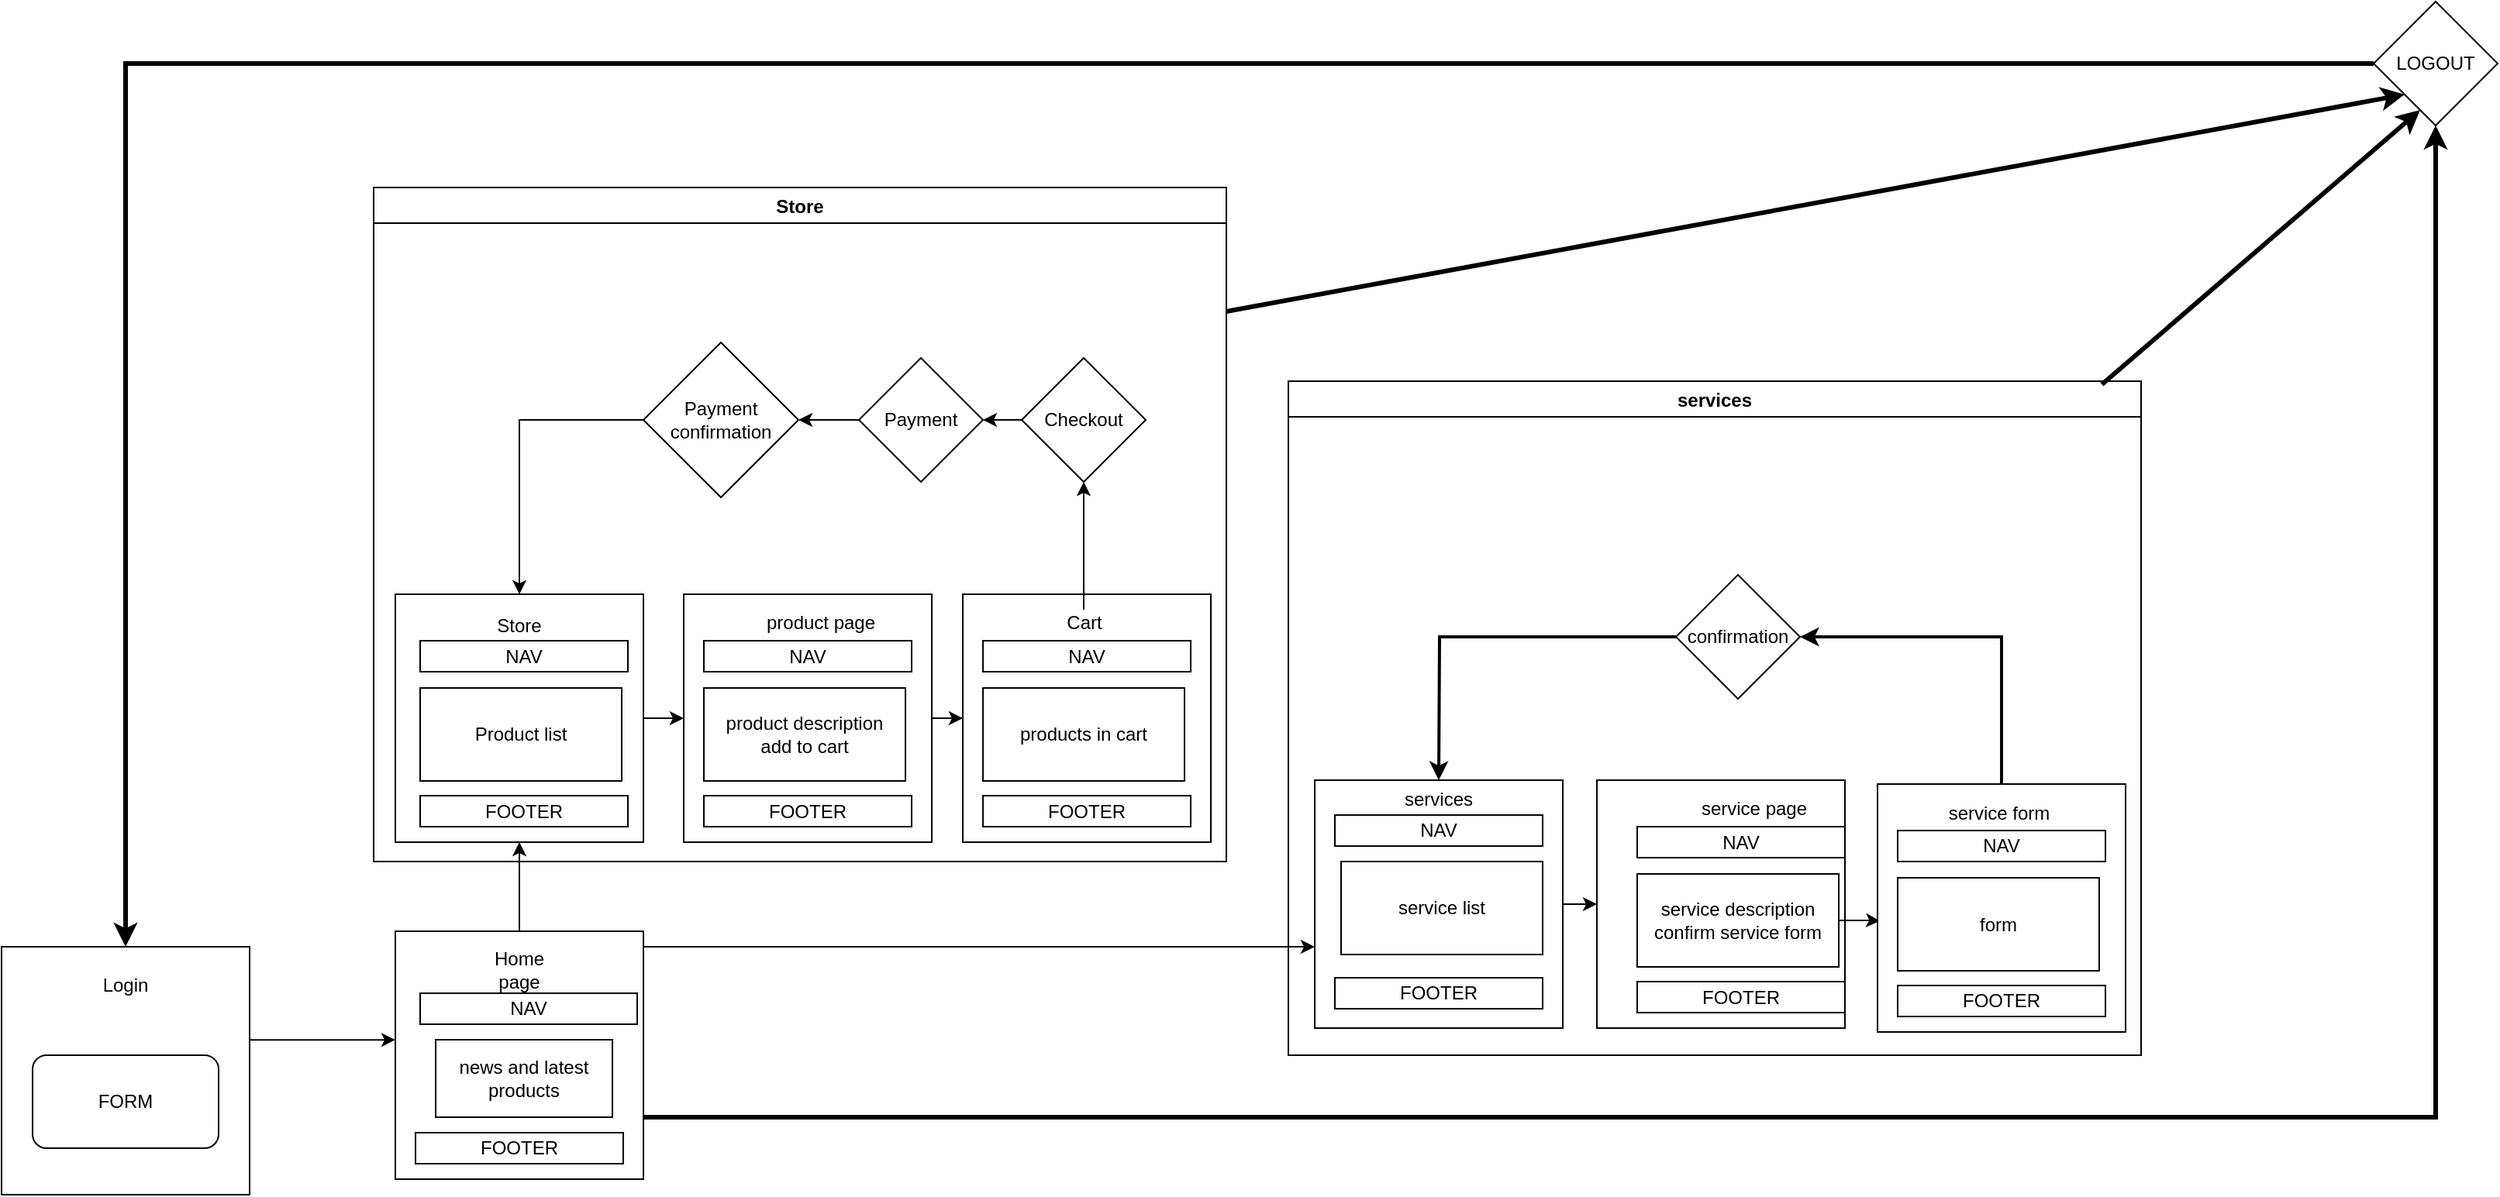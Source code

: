 <mxfile version="20.3.0" type="github"><diagram id="nh-2rdH2V7WlwiJ88sN1" name="Page-1"><mxGraphModel dx="1673" dy="918" grid="1" gridSize="10" guides="1" tooltips="1" connect="1" arrows="1" fold="1" page="1" pageScale="1" pageWidth="827" pageHeight="1169" math="0" shadow="0"><root><mxCell id="0"/><mxCell id="1" parent="0"/><mxCell id="cTXXYOUE4Hke3cIJga1Z-7" value="" style="edgeStyle=orthogonalEdgeStyle;rounded=0;orthogonalLoop=1;jettySize=auto;html=1;entryX=0;entryY=0.438;entryDx=0;entryDy=0;entryPerimeter=0;" edge="1" parent="1" source="cTXXYOUE4Hke3cIJga1Z-1" target="cTXXYOUE4Hke3cIJga1Z-6"><mxGeometry relative="1" as="geometry"><Array as="points"><mxPoint x="400" y="680"/></Array></mxGeometry></mxCell><mxCell id="cTXXYOUE4Hke3cIJga1Z-1" value="" style="whiteSpace=wrap;html=1;aspect=fixed;" vertex="1" parent="1"><mxGeometry x="150" y="620" width="160" height="160" as="geometry"/></mxCell><mxCell id="cTXXYOUE4Hke3cIJga1Z-2" value="Login" style="text;html=1;strokeColor=none;fillColor=none;align=center;verticalAlign=middle;whiteSpace=wrap;rounded=0;" vertex="1" parent="1"><mxGeometry x="200" y="630" width="60" height="30" as="geometry"/></mxCell><mxCell id="cTXXYOUE4Hke3cIJga1Z-4" value="FORM " style="rounded=1;whiteSpace=wrap;html=1;" vertex="1" parent="1"><mxGeometry x="170" y="690" width="120" height="60" as="geometry"/></mxCell><mxCell id="cTXXYOUE4Hke3cIJga1Z-16" value="" style="edgeStyle=orthogonalEdgeStyle;rounded=0;orthogonalLoop=1;jettySize=auto;html=1;" edge="1" parent="1" source="cTXXYOUE4Hke3cIJga1Z-6" target="cTXXYOUE4Hke3cIJga1Z-15"><mxGeometry relative="1" as="geometry"/></mxCell><mxCell id="cTXXYOUE4Hke3cIJga1Z-30" style="edgeStyle=orthogonalEdgeStyle;rounded=0;orthogonalLoop=1;jettySize=auto;html=1;" edge="1" parent="1" source="cTXXYOUE4Hke3cIJga1Z-6" target="cTXXYOUE4Hke3cIJga1Z-23"><mxGeometry relative="1" as="geometry"><Array as="points"><mxPoint x="910" y="620"/><mxPoint x="910" y="620"/></Array></mxGeometry></mxCell><mxCell id="cTXXYOUE4Hke3cIJga1Z-36" style="edgeStyle=orthogonalEdgeStyle;rounded=0;comic=0;orthogonalLoop=1;jettySize=auto;html=1;entryX=0.5;entryY=1;entryDx=0;entryDy=0;strokeWidth=3;" edge="1" parent="1" source="cTXXYOUE4Hke3cIJga1Z-6" target="cTXXYOUE4Hke3cIJga1Z-28"><mxGeometry relative="1" as="geometry"><Array as="points"><mxPoint x="1720" y="730"/></Array></mxGeometry></mxCell><mxCell id="cTXXYOUE4Hke3cIJga1Z-6" value="" style="whiteSpace=wrap;html=1;aspect=fixed;" vertex="1" parent="1"><mxGeometry x="404" y="610" width="160" height="160" as="geometry"/></mxCell><mxCell id="cTXXYOUE4Hke3cIJga1Z-8" value="Home page" style="text;html=1;strokeColor=none;fillColor=none;align=center;verticalAlign=middle;whiteSpace=wrap;rounded=0;" vertex="1" parent="1"><mxGeometry x="454" y="620" width="60" height="30" as="geometry"/></mxCell><mxCell id="cTXXYOUE4Hke3cIJga1Z-9" value="NAV" style="rounded=0;whiteSpace=wrap;html=1;" vertex="1" parent="1"><mxGeometry x="420" y="650" width="140" height="20" as="geometry"/></mxCell><mxCell id="cTXXYOUE4Hke3cIJga1Z-10" value="FOOTER" style="rounded=0;whiteSpace=wrap;html=1;" vertex="1" parent="1"><mxGeometry x="417" y="740" width="134" height="20" as="geometry"/></mxCell><mxCell id="cTXXYOUE4Hke3cIJga1Z-11" value="news and latest&lt;br&gt;products" style="rounded=0;whiteSpace=wrap;html=1;" vertex="1" parent="1"><mxGeometry x="430" y="680" width="114" height="50" as="geometry"/></mxCell><mxCell id="cTXXYOUE4Hke3cIJga1Z-20" value="Store " style="swimlane;" vertex="1" parent="1"><mxGeometry x="390" y="130" width="550" height="435" as="geometry"/></mxCell><mxCell id="cTXXYOUE4Hke3cIJga1Z-53" style="edgeStyle=orthogonalEdgeStyle;rounded=0;comic=0;orthogonalLoop=1;jettySize=auto;html=1;entryX=0;entryY=0.5;entryDx=0;entryDy=0;strokeWidth=1;jumpSize=3;" edge="1" parent="cTXXYOUE4Hke3cIJga1Z-20" source="cTXXYOUE4Hke3cIJga1Z-15" target="cTXXYOUE4Hke3cIJga1Z-48"><mxGeometry relative="1" as="geometry"/></mxCell><mxCell id="cTXXYOUE4Hke3cIJga1Z-15" value="" style="whiteSpace=wrap;html=1;aspect=fixed;" vertex="1" parent="cTXXYOUE4Hke3cIJga1Z-20"><mxGeometry x="14" y="262.5" width="160" height="160" as="geometry"/></mxCell><mxCell id="cTXXYOUE4Hke3cIJga1Z-17" value="Store" style="text;html=1;strokeColor=none;fillColor=none;align=center;verticalAlign=middle;whiteSpace=wrap;rounded=0;" vertex="1" parent="cTXXYOUE4Hke3cIJga1Z-20"><mxGeometry x="64" y="272.5" width="60" height="20" as="geometry"/></mxCell><mxCell id="cTXXYOUE4Hke3cIJga1Z-18" value="NAV" style="rounded=0;whiteSpace=wrap;html=1;" vertex="1" parent="cTXXYOUE4Hke3cIJga1Z-20"><mxGeometry x="30" y="292.5" width="134" height="20" as="geometry"/></mxCell><mxCell id="cTXXYOUE4Hke3cIJga1Z-19" value="FOOTER" style="rounded=0;whiteSpace=wrap;html=1;" vertex="1" parent="cTXXYOUE4Hke3cIJga1Z-20"><mxGeometry x="30" y="392.5" width="134" height="20" as="geometry"/></mxCell><mxCell id="cTXXYOUE4Hke3cIJga1Z-67" style="edgeStyle=orthogonalEdgeStyle;rounded=0;comic=0;jumpSize=3;orthogonalLoop=1;jettySize=auto;html=1;entryX=0.5;entryY=0;entryDx=0;entryDy=0;strokeWidth=1;" edge="1" parent="cTXXYOUE4Hke3cIJga1Z-20" source="cTXXYOUE4Hke3cIJga1Z-37" target="cTXXYOUE4Hke3cIJga1Z-15"><mxGeometry relative="1" as="geometry"><Array as="points"><mxPoint x="94" y="150"/></Array></mxGeometry></mxCell><mxCell id="cTXXYOUE4Hke3cIJga1Z-37" value="Payment confirmation" style="rhombus;whiteSpace=wrap;html=1;" vertex="1" parent="cTXXYOUE4Hke3cIJga1Z-20"><mxGeometry x="174" y="100" width="100" height="100" as="geometry"/></mxCell><mxCell id="cTXXYOUE4Hke3cIJga1Z-45" value="Product list" style="rounded=0;whiteSpace=wrap;html=1;" vertex="1" parent="cTXXYOUE4Hke3cIJga1Z-20"><mxGeometry x="30" y="323" width="130" height="60" as="geometry"/></mxCell><mxCell id="cTXXYOUE4Hke3cIJga1Z-59" style="edgeStyle=orthogonalEdgeStyle;rounded=0;comic=0;jumpSize=3;orthogonalLoop=1;jettySize=auto;html=1;entryX=0;entryY=0.5;entryDx=0;entryDy=0;strokeWidth=1;" edge="1" parent="cTXXYOUE4Hke3cIJga1Z-20" source="cTXXYOUE4Hke3cIJga1Z-48" target="cTXXYOUE4Hke3cIJga1Z-54"><mxGeometry relative="1" as="geometry"/></mxCell><mxCell id="cTXXYOUE4Hke3cIJga1Z-48" value="" style="whiteSpace=wrap;html=1;aspect=fixed;" vertex="1" parent="cTXXYOUE4Hke3cIJga1Z-20"><mxGeometry x="200" y="262.5" width="160" height="160" as="geometry"/></mxCell><mxCell id="cTXXYOUE4Hke3cIJga1Z-49" value="product page" style="text;html=1;strokeColor=none;fillColor=none;align=center;verticalAlign=middle;whiteSpace=wrap;rounded=0;" vertex="1" parent="cTXXYOUE4Hke3cIJga1Z-20"><mxGeometry x="247" y="272.5" width="83" height="17.5" as="geometry"/></mxCell><mxCell id="cTXXYOUE4Hke3cIJga1Z-50" value="NAV" style="rounded=0;whiteSpace=wrap;html=1;" vertex="1" parent="cTXXYOUE4Hke3cIJga1Z-20"><mxGeometry x="213" y="292.5" width="134" height="20" as="geometry"/></mxCell><mxCell id="cTXXYOUE4Hke3cIJga1Z-51" value="FOOTER" style="rounded=0;whiteSpace=wrap;html=1;" vertex="1" parent="cTXXYOUE4Hke3cIJga1Z-20"><mxGeometry x="213" y="392.5" width="134" height="20" as="geometry"/></mxCell><mxCell id="cTXXYOUE4Hke3cIJga1Z-52" value="product description &lt;br&gt;add to cart" style="rounded=0;whiteSpace=wrap;html=1;" vertex="1" parent="cTXXYOUE4Hke3cIJga1Z-20"><mxGeometry x="213" y="323" width="130" height="60" as="geometry"/></mxCell><mxCell id="cTXXYOUE4Hke3cIJga1Z-54" value="" style="whiteSpace=wrap;html=1;aspect=fixed;" vertex="1" parent="cTXXYOUE4Hke3cIJga1Z-20"><mxGeometry x="380" y="262.5" width="160" height="160" as="geometry"/></mxCell><mxCell id="cTXXYOUE4Hke3cIJga1Z-55" value="Cart" style="text;html=1;strokeColor=none;fillColor=none;align=center;verticalAlign=middle;whiteSpace=wrap;rounded=0;" vertex="1" parent="cTXXYOUE4Hke3cIJga1Z-20"><mxGeometry x="416.5" y="272.5" width="83" height="17.5" as="geometry"/></mxCell><mxCell id="cTXXYOUE4Hke3cIJga1Z-56" value="NAV" style="rounded=0;whiteSpace=wrap;html=1;" vertex="1" parent="cTXXYOUE4Hke3cIJga1Z-20"><mxGeometry x="393" y="292.5" width="134" height="20" as="geometry"/></mxCell><mxCell id="cTXXYOUE4Hke3cIJga1Z-57" value="FOOTER" style="rounded=0;whiteSpace=wrap;html=1;" vertex="1" parent="cTXXYOUE4Hke3cIJga1Z-20"><mxGeometry x="393" y="392.5" width="134" height="20" as="geometry"/></mxCell><mxCell id="cTXXYOUE4Hke3cIJga1Z-58" value="products in cart" style="rounded=0;whiteSpace=wrap;html=1;" vertex="1" parent="cTXXYOUE4Hke3cIJga1Z-20"><mxGeometry x="393" y="323" width="130" height="60" as="geometry"/></mxCell><mxCell id="cTXXYOUE4Hke3cIJga1Z-65" value="" style="edgeStyle=orthogonalEdgeStyle;rounded=0;comic=0;jumpSize=3;orthogonalLoop=1;jettySize=auto;html=1;strokeWidth=1;" edge="1" parent="cTXXYOUE4Hke3cIJga1Z-20" source="cTXXYOUE4Hke3cIJga1Z-61" target="cTXXYOUE4Hke3cIJga1Z-64"><mxGeometry relative="1" as="geometry"/></mxCell><mxCell id="cTXXYOUE4Hke3cIJga1Z-61" value="Checkout" style="rhombus;whiteSpace=wrap;html=1;" vertex="1" parent="cTXXYOUE4Hke3cIJga1Z-20"><mxGeometry x="418" y="110" width="80" height="80" as="geometry"/></mxCell><mxCell id="cTXXYOUE4Hke3cIJga1Z-62" value="" style="edgeStyle=orthogonalEdgeStyle;rounded=0;comic=0;jumpSize=3;orthogonalLoop=1;jettySize=auto;html=1;strokeWidth=1;" edge="1" parent="cTXXYOUE4Hke3cIJga1Z-20" source="cTXXYOUE4Hke3cIJga1Z-55" target="cTXXYOUE4Hke3cIJga1Z-61"><mxGeometry relative="1" as="geometry"/></mxCell><mxCell id="cTXXYOUE4Hke3cIJga1Z-66" style="edgeStyle=orthogonalEdgeStyle;rounded=0;comic=0;jumpSize=3;orthogonalLoop=1;jettySize=auto;html=1;entryX=1;entryY=0.5;entryDx=0;entryDy=0;strokeWidth=1;" edge="1" parent="cTXXYOUE4Hke3cIJga1Z-20" source="cTXXYOUE4Hke3cIJga1Z-64" target="cTXXYOUE4Hke3cIJga1Z-37"><mxGeometry relative="1" as="geometry"/></mxCell><mxCell id="cTXXYOUE4Hke3cIJga1Z-64" value="Payment" style="rhombus;whiteSpace=wrap;html=1;" vertex="1" parent="cTXXYOUE4Hke3cIJga1Z-20"><mxGeometry x="313" y="110" width="80" height="80" as="geometry"/></mxCell><mxCell id="cTXXYOUE4Hke3cIJga1Z-27" value="services" style="swimlane;" vertex="1" parent="1"><mxGeometry x="980" y="255" width="550" height="435" as="geometry"><mxRectangle x="1020" y="272.5" width="90" height="30" as="alternateBounds"/></mxGeometry></mxCell><mxCell id="cTXXYOUE4Hke3cIJga1Z-86" style="edgeStyle=orthogonalEdgeStyle;rounded=0;comic=0;jumpSize=3;orthogonalLoop=1;jettySize=auto;html=1;entryX=0;entryY=0.5;entryDx=0;entryDy=0;strokeWidth=1;" edge="1" parent="cTXXYOUE4Hke3cIJga1Z-27" source="cTXXYOUE4Hke3cIJga1Z-23" target="cTXXYOUE4Hke3cIJga1Z-72"><mxGeometry relative="1" as="geometry"/></mxCell><mxCell id="cTXXYOUE4Hke3cIJga1Z-23" value="" style="whiteSpace=wrap;html=1;aspect=fixed;" vertex="1" parent="cTXXYOUE4Hke3cIJga1Z-27"><mxGeometry x="17" y="257.5" width="160" height="160" as="geometry"/></mxCell><mxCell id="cTXXYOUE4Hke3cIJga1Z-25" value="NAV" style="rounded=0;whiteSpace=wrap;html=1;" vertex="1" parent="cTXXYOUE4Hke3cIJga1Z-27"><mxGeometry x="30" y="280" width="134" height="20" as="geometry"/></mxCell><mxCell id="cTXXYOUE4Hke3cIJga1Z-24" value="services" style="text;html=1;strokeColor=none;fillColor=none;align=center;verticalAlign=middle;whiteSpace=wrap;rounded=0;" vertex="1" parent="cTXXYOUE4Hke3cIJga1Z-27"><mxGeometry x="67" y="260" width="60" height="20" as="geometry"/></mxCell><mxCell id="cTXXYOUE4Hke3cIJga1Z-26" value="FOOTER" style="rounded=0;whiteSpace=wrap;html=1;" vertex="1" parent="cTXXYOUE4Hke3cIJga1Z-27"><mxGeometry x="30" y="385" width="134" height="20" as="geometry"/></mxCell><mxCell id="cTXXYOUE4Hke3cIJga1Z-42" style="edgeStyle=orthogonalEdgeStyle;rounded=0;comic=0;orthogonalLoop=1;jettySize=auto;html=1;strokeWidth=2;" edge="1" parent="cTXXYOUE4Hke3cIJga1Z-27" source="cTXXYOUE4Hke3cIJga1Z-43"><mxGeometry relative="1" as="geometry"><mxPoint x="97" y="257.5" as="targetPoint"/></mxGeometry></mxCell><mxCell id="cTXXYOUE4Hke3cIJga1Z-43" value="confirmation" style="rhombus;whiteSpace=wrap;html=1;" vertex="1" parent="cTXXYOUE4Hke3cIJga1Z-27"><mxGeometry x="250" y="125" width="80" height="80" as="geometry"/></mxCell><mxCell id="cTXXYOUE4Hke3cIJga1Z-72" value="" style="whiteSpace=wrap;html=1;aspect=fixed;" vertex="1" parent="cTXXYOUE4Hke3cIJga1Z-27"><mxGeometry x="199" y="257.5" width="160" height="160" as="geometry"/></mxCell><mxCell id="cTXXYOUE4Hke3cIJga1Z-73" value="service page" style="text;html=1;strokeColor=none;fillColor=none;align=center;verticalAlign=middle;whiteSpace=wrap;rounded=0;" vertex="1" parent="cTXXYOUE4Hke3cIJga1Z-27"><mxGeometry x="259" y="267.5" width="83" height="17.5" as="geometry"/></mxCell><mxCell id="cTXXYOUE4Hke3cIJga1Z-74" value="NAV" style="rounded=0;whiteSpace=wrap;html=1;" vertex="1" parent="cTXXYOUE4Hke3cIJga1Z-27"><mxGeometry x="225" y="287.5" width="134" height="20" as="geometry"/></mxCell><mxCell id="cTXXYOUE4Hke3cIJga1Z-75" value="FOOTER" style="rounded=0;whiteSpace=wrap;html=1;" vertex="1" parent="cTXXYOUE4Hke3cIJga1Z-27"><mxGeometry x="225" y="387.5" width="134" height="20" as="geometry"/></mxCell><mxCell id="cTXXYOUE4Hke3cIJga1Z-88" style="edgeStyle=orthogonalEdgeStyle;rounded=0;comic=0;jumpSize=3;orthogonalLoop=1;jettySize=auto;html=1;entryX=0.01;entryY=0.552;entryDx=0;entryDy=0;entryPerimeter=0;strokeWidth=1;" edge="1" parent="cTXXYOUE4Hke3cIJga1Z-27" source="cTXXYOUE4Hke3cIJga1Z-76" target="cTXXYOUE4Hke3cIJga1Z-77"><mxGeometry relative="1" as="geometry"/></mxCell><mxCell id="cTXXYOUE4Hke3cIJga1Z-76" value="service description&lt;br&gt;confirm service form" style="rounded=0;whiteSpace=wrap;html=1;" vertex="1" parent="cTXXYOUE4Hke3cIJga1Z-27"><mxGeometry x="225" y="318" width="130" height="60" as="geometry"/></mxCell><mxCell id="cTXXYOUE4Hke3cIJga1Z-77" value="" style="whiteSpace=wrap;html=1;aspect=fixed;" vertex="1" parent="cTXXYOUE4Hke3cIJga1Z-27"><mxGeometry x="380" y="260" width="160" height="160" as="geometry"/></mxCell><mxCell id="cTXXYOUE4Hke3cIJga1Z-90" style="edgeStyle=orthogonalEdgeStyle;rounded=0;comic=0;jumpSize=3;orthogonalLoop=1;jettySize=auto;html=1;entryX=1;entryY=0.5;entryDx=0;entryDy=0;strokeWidth=2;exitX=0.5;exitY=0;exitDx=0;exitDy=0;" edge="1" parent="cTXXYOUE4Hke3cIJga1Z-27" source="cTXXYOUE4Hke3cIJga1Z-77" target="cTXXYOUE4Hke3cIJga1Z-43"><mxGeometry relative="1" as="geometry"><Array as="points"><mxPoint x="460" y="165"/></Array></mxGeometry></mxCell><mxCell id="cTXXYOUE4Hke3cIJga1Z-78" value="service form" style="text;html=1;strokeColor=none;fillColor=none;align=center;verticalAlign=middle;whiteSpace=wrap;rounded=0;" vertex="1" parent="cTXXYOUE4Hke3cIJga1Z-27"><mxGeometry x="416.5" y="270" width="83" height="17.5" as="geometry"/></mxCell><mxCell id="cTXXYOUE4Hke3cIJga1Z-79" value="NAV" style="rounded=0;whiteSpace=wrap;html=1;" vertex="1" parent="cTXXYOUE4Hke3cIJga1Z-27"><mxGeometry x="393" y="290" width="134" height="20" as="geometry"/></mxCell><mxCell id="cTXXYOUE4Hke3cIJga1Z-80" value="FOOTER" style="rounded=0;whiteSpace=wrap;html=1;" vertex="1" parent="cTXXYOUE4Hke3cIJga1Z-27"><mxGeometry x="393" y="390" width="134" height="20" as="geometry"/></mxCell><mxCell id="cTXXYOUE4Hke3cIJga1Z-81" value="form" style="rounded=0;whiteSpace=wrap;html=1;" vertex="1" parent="cTXXYOUE4Hke3cIJga1Z-27"><mxGeometry x="393" y="320.5" width="130" height="60" as="geometry"/></mxCell><mxCell id="cTXXYOUE4Hke3cIJga1Z-84" value="service list" style="rounded=0;whiteSpace=wrap;html=1;" vertex="1" parent="cTXXYOUE4Hke3cIJga1Z-27"><mxGeometry x="34" y="310" width="130" height="60" as="geometry"/></mxCell><mxCell id="cTXXYOUE4Hke3cIJga1Z-29" style="edgeStyle=orthogonalEdgeStyle;rounded=0;orthogonalLoop=1;jettySize=auto;html=1;strokeWidth=3;flowAnimation=0;comic=0;enumerate=0;orthogonal=0;noJump=0;bendable=1;backgroundOutline=0;arcSize=20;" edge="1" parent="1" source="cTXXYOUE4Hke3cIJga1Z-28" target="cTXXYOUE4Hke3cIJga1Z-1"><mxGeometry relative="1" as="geometry"/></mxCell><mxCell id="cTXXYOUE4Hke3cIJga1Z-28" value="LOGOUT" style="rhombus;whiteSpace=wrap;html=1;" vertex="1" parent="1"><mxGeometry x="1680" y="10" width="80" height="80" as="geometry"/></mxCell><mxCell id="cTXXYOUE4Hke3cIJga1Z-32" value="" style="endArrow=classic;html=1;rounded=0;comic=0;strokeWidth=3;entryX=0;entryY=1;entryDx=0;entryDy=0;" edge="1" parent="1" target="cTXXYOUE4Hke3cIJga1Z-28"><mxGeometry width="50" height="50" relative="1" as="geometry"><mxPoint x="940" y="210" as="sourcePoint"/><mxPoint x="1000" y="160" as="targetPoint"/></mxGeometry></mxCell><mxCell id="cTXXYOUE4Hke3cIJga1Z-33" value="" style="endArrow=classic;html=1;rounded=0;comic=0;strokeWidth=3;entryX=0;entryY=1;entryDx=0;entryDy=0;exitX=0.954;exitY=0.005;exitDx=0;exitDy=0;exitPerimeter=0;" edge="1" parent="1" source="cTXXYOUE4Hke3cIJga1Z-27"><mxGeometry width="50" height="50" relative="1" as="geometry"><mxPoint x="950" y="220" as="sourcePoint"/><mxPoint x="1710" y="80" as="targetPoint"/></mxGeometry></mxCell></root></mxGraphModel></diagram></mxfile>